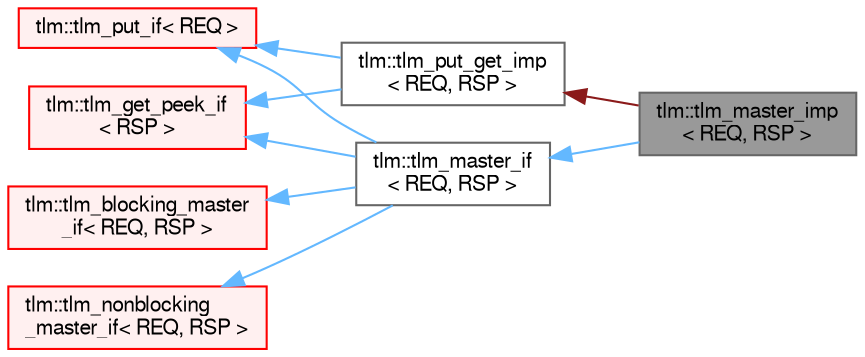 digraph "tlm::tlm_master_imp&lt; REQ, RSP &gt;"
{
 // LATEX_PDF_SIZE
  bgcolor="transparent";
  edge [fontname=FreeSans,fontsize=10,labelfontname=FreeSans,labelfontsize=10];
  node [fontname=FreeSans,fontsize=10,shape=box,height=0.2,width=0.4];
  rankdir="LR";
  Node1 [id="Node000001",label="tlm::tlm_master_imp\l\< REQ, RSP \>",height=0.2,width=0.4,color="gray40", fillcolor="grey60", style="filled", fontcolor="black",tooltip=" "];
  Node2 -> Node1 [id="edge1_Node000001_Node000002",dir="back",color="firebrick4",style="solid",tooltip=" "];
  Node2 [id="Node000002",label="tlm::tlm_put_get_imp\l\< REQ, RSP \>",height=0.2,width=0.4,color="gray40", fillcolor="white", style="filled",URL="$a01121.html",tooltip=" "];
  Node3 -> Node2 [id="edge2_Node000002_Node000003",dir="back",color="steelblue1",style="solid",tooltip=" "];
  Node3 [id="Node000003",label="tlm::tlm_put_if\< REQ \>",height=0.2,width=0.4,color="red", fillcolor="#FFF0F0", style="filled",URL="$a01033.html",tooltip=" "];
  Node7 -> Node2 [id="edge3_Node000002_Node000007",dir="back",color="steelblue1",style="solid",tooltip=" "];
  Node7 [id="Node000007",label="tlm::tlm_get_peek_if\l\< RSP \>",height=0.2,width=0.4,color="red", fillcolor="#FFF0F0", style="filled",URL="$a01057.html",tooltip=" "];
  Node16 -> Node1 [id="edge4_Node000001_Node000016",dir="back",color="steelblue1",style="solid",tooltip=" "];
  Node16 [id="Node000016",label="tlm::tlm_master_if\l\< REQ, RSP \>",height=0.2,width=0.4,color="gray40", fillcolor="white", style="filled",URL="$a01093.html",tooltip=" "];
  Node3 -> Node16 [id="edge5_Node000016_Node000003",dir="back",color="steelblue1",style="solid",tooltip=" "];
  Node7 -> Node16 [id="edge6_Node000016_Node000007",dir="back",color="steelblue1",style="solid",tooltip=" "];
  Node17 -> Node16 [id="edge7_Node000016_Node000017",dir="back",color="steelblue1",style="solid",tooltip=" "];
  Node17 [id="Node000017",label="tlm::tlm_blocking_master\l_if\< REQ, RSP \>",height=0.2,width=0.4,color="red", fillcolor="#FFF0F0", style="filled",URL="$a01077.html",tooltip=" "];
  Node18 -> Node16 [id="edge8_Node000016_Node000018",dir="back",color="steelblue1",style="solid",tooltip=" "];
  Node18 [id="Node000018",label="tlm::tlm_nonblocking\l_master_if\< REQ, RSP \>",height=0.2,width=0.4,color="red", fillcolor="#FFF0F0", style="filled",URL="$a01085.html",tooltip=" "];
}

